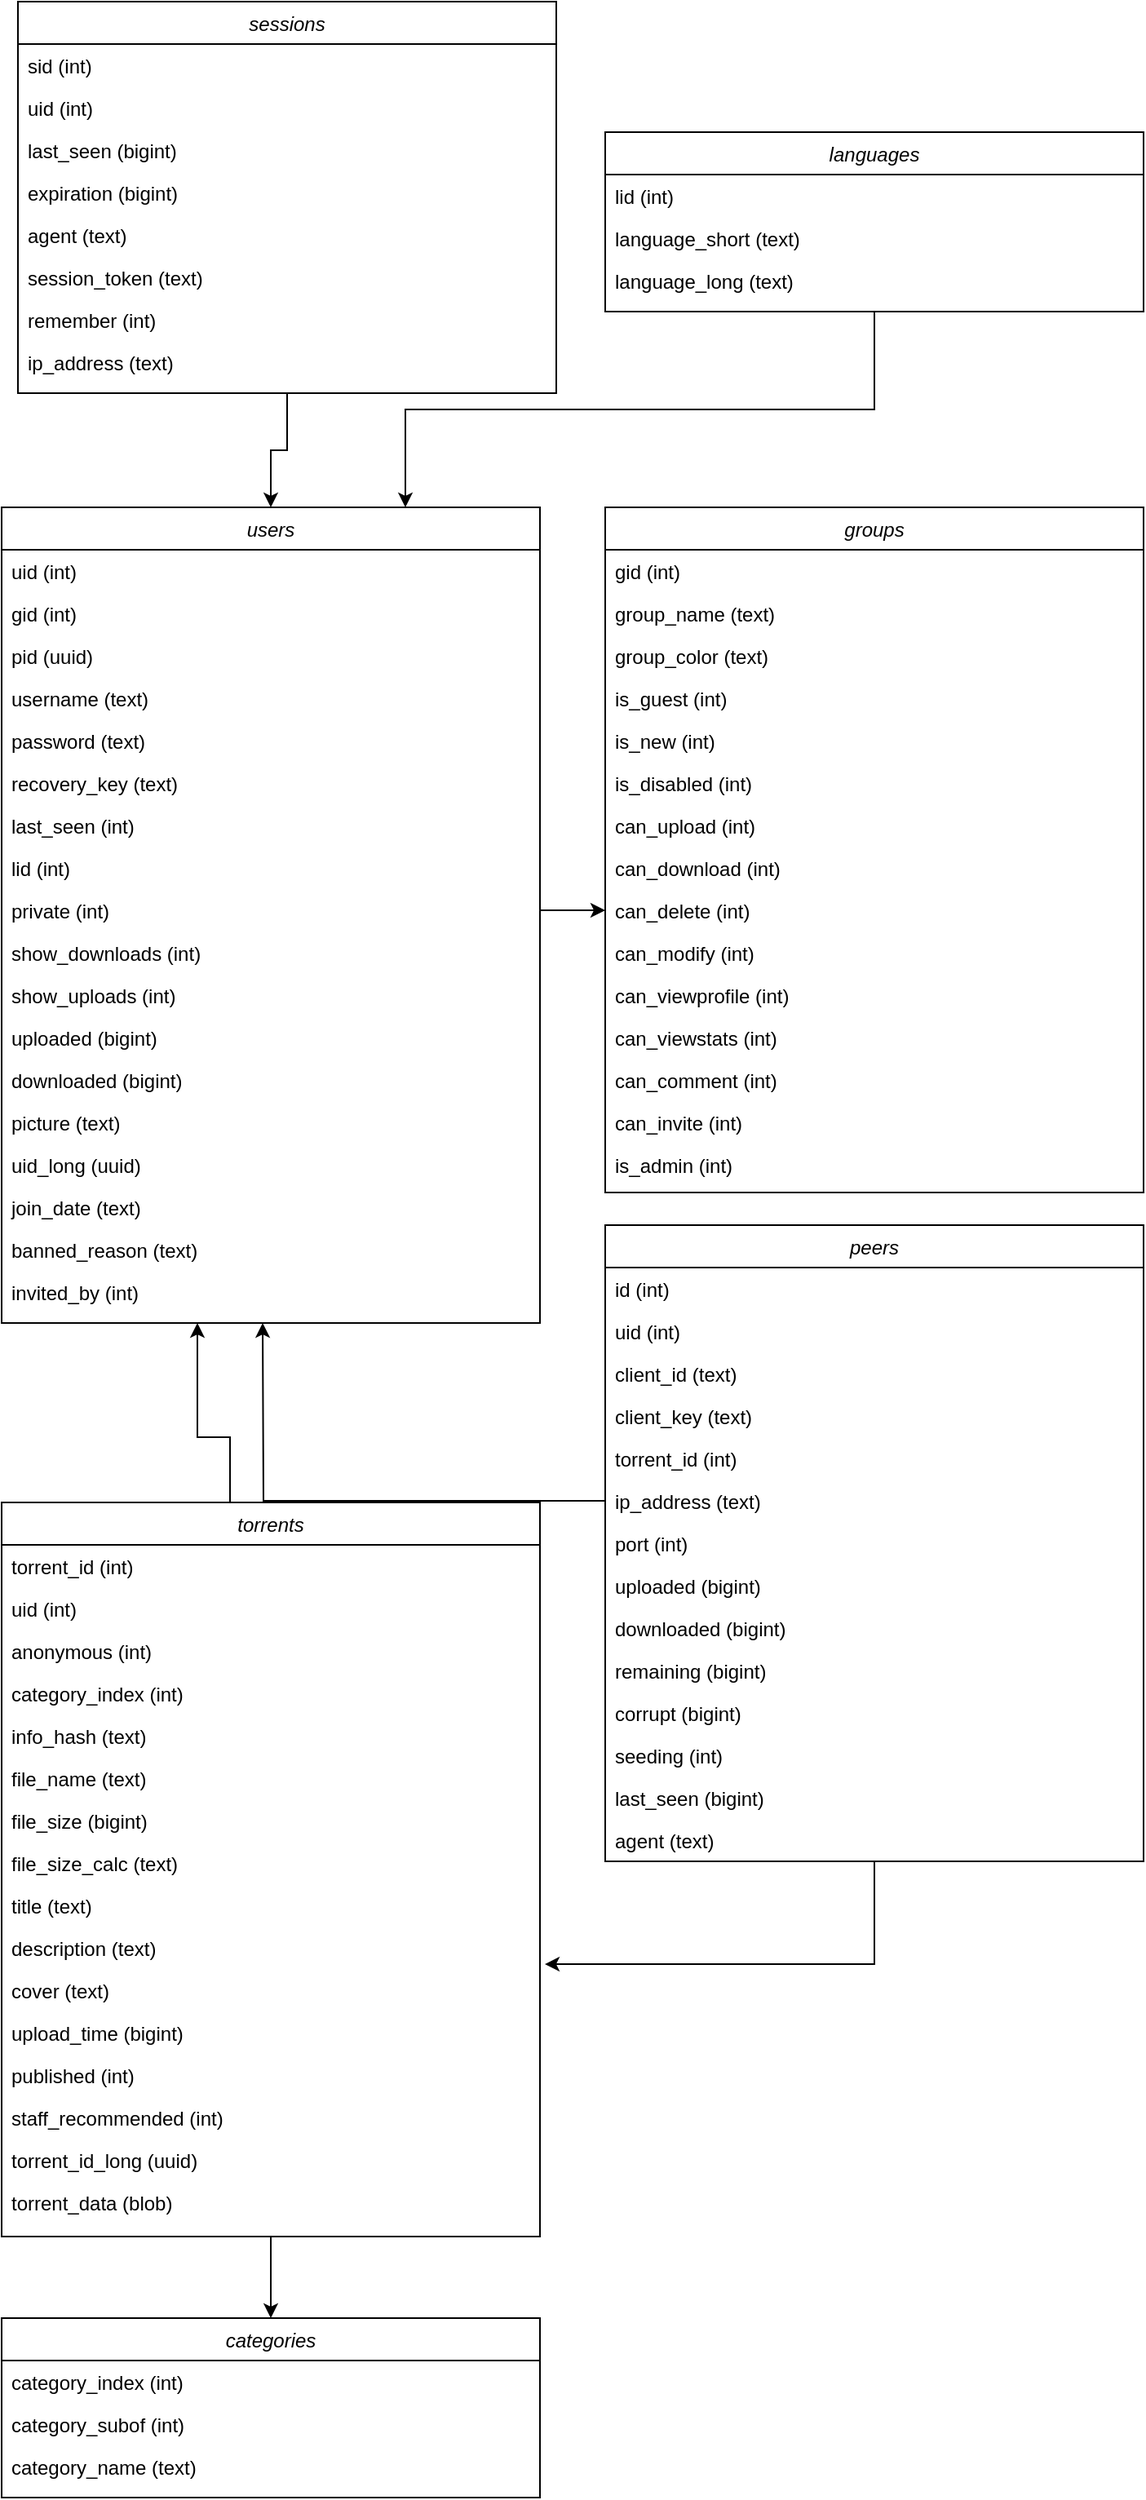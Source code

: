 <mxfile version="21.2.1" type="device">
  <diagram id="C5RBs43oDa-KdzZeNtuy" name="Page-1">
    <mxGraphModel dx="1120" dy="1657" grid="1" gridSize="10" guides="1" tooltips="1" connect="1" arrows="1" fold="1" page="1" pageScale="1" pageWidth="827" pageHeight="1169" math="0" shadow="0">
      <root>
        <mxCell id="WIyWlLk6GJQsqaUBKTNV-0" />
        <mxCell id="WIyWlLk6GJQsqaUBKTNV-1" parent="WIyWlLk6GJQsqaUBKTNV-0" />
        <mxCell id="zkfFHV4jXpPFQw0GAbJ--0" value="users" style="swimlane;fontStyle=2;align=center;verticalAlign=top;childLayout=stackLayout;horizontal=1;startSize=26;horizontalStack=0;resizeParent=1;resizeLast=0;collapsible=1;marginBottom=0;rounded=0;shadow=0;strokeWidth=1;" parent="WIyWlLk6GJQsqaUBKTNV-1" vertex="1">
          <mxGeometry x="40" y="40" width="330" height="500" as="geometry">
            <mxRectangle x="230" y="140" width="160" height="26" as="alternateBounds" />
          </mxGeometry>
        </mxCell>
        <mxCell id="zkfFHV4jXpPFQw0GAbJ--1" value="uid (int)" style="text;align=left;verticalAlign=top;spacingLeft=4;spacingRight=4;overflow=hidden;rotatable=0;points=[[0,0.5],[1,0.5]];portConstraint=eastwest;" parent="zkfFHV4jXpPFQw0GAbJ--0" vertex="1">
          <mxGeometry y="26" width="330" height="26" as="geometry" />
        </mxCell>
        <mxCell id="zkfFHV4jXpPFQw0GAbJ--2" value="gid (int)" style="text;align=left;verticalAlign=top;spacingLeft=4;spacingRight=4;overflow=hidden;rotatable=0;points=[[0,0.5],[1,0.5]];portConstraint=eastwest;rounded=0;shadow=0;html=0;" parent="zkfFHV4jXpPFQw0GAbJ--0" vertex="1">
          <mxGeometry y="52" width="330" height="26" as="geometry" />
        </mxCell>
        <mxCell id="zkfFHV4jXpPFQw0GAbJ--3" value="pid (uuid)" style="text;align=left;verticalAlign=top;spacingLeft=4;spacingRight=4;overflow=hidden;rotatable=0;points=[[0,0.5],[1,0.5]];portConstraint=eastwest;rounded=0;shadow=0;html=0;" parent="zkfFHV4jXpPFQw0GAbJ--0" vertex="1">
          <mxGeometry y="78" width="330" height="26" as="geometry" />
        </mxCell>
        <mxCell id="SfMoC9H2MSU4VZpPLA-y-0" value="username (text)" style="text;align=left;verticalAlign=top;spacingLeft=4;spacingRight=4;overflow=hidden;rotatable=0;points=[[0,0.5],[1,0.5]];portConstraint=eastwest;rounded=0;shadow=0;html=0;" parent="zkfFHV4jXpPFQw0GAbJ--0" vertex="1">
          <mxGeometry y="104" width="330" height="26" as="geometry" />
        </mxCell>
        <mxCell id="SfMoC9H2MSU4VZpPLA-y-1" value="password (text)" style="text;align=left;verticalAlign=top;spacingLeft=4;spacingRight=4;overflow=hidden;rotatable=0;points=[[0,0.5],[1,0.5]];portConstraint=eastwest;rounded=0;shadow=0;html=0;" parent="zkfFHV4jXpPFQw0GAbJ--0" vertex="1">
          <mxGeometry y="130" width="330" height="26" as="geometry" />
        </mxCell>
        <mxCell id="SfMoC9H2MSU4VZpPLA-y-2" value="recovery_key (text)" style="text;align=left;verticalAlign=top;spacingLeft=4;spacingRight=4;overflow=hidden;rotatable=0;points=[[0,0.5],[1,0.5]];portConstraint=eastwest;rounded=0;shadow=0;html=0;" parent="zkfFHV4jXpPFQw0GAbJ--0" vertex="1">
          <mxGeometry y="156" width="330" height="26" as="geometry" />
        </mxCell>
        <mxCell id="SfMoC9H2MSU4VZpPLA-y-4" value="last_seen (int)" style="text;align=left;verticalAlign=top;spacingLeft=4;spacingRight=4;overflow=hidden;rotatable=0;points=[[0,0.5],[1,0.5]];portConstraint=eastwest;rounded=0;shadow=0;html=0;" parent="zkfFHV4jXpPFQw0GAbJ--0" vertex="1">
          <mxGeometry y="182" width="330" height="26" as="geometry" />
        </mxCell>
        <mxCell id="SfMoC9H2MSU4VZpPLA-y-5" value="lid (int)" style="text;align=left;verticalAlign=top;spacingLeft=4;spacingRight=4;overflow=hidden;rotatable=0;points=[[0,0.5],[1,0.5]];portConstraint=eastwest;rounded=0;shadow=0;html=0;" parent="zkfFHV4jXpPFQw0GAbJ--0" vertex="1">
          <mxGeometry y="208" width="330" height="26" as="geometry" />
        </mxCell>
        <mxCell id="SfMoC9H2MSU4VZpPLA-y-6" value="private (int)" style="text;align=left;verticalAlign=top;spacingLeft=4;spacingRight=4;overflow=hidden;rotatable=0;points=[[0,0.5],[1,0.5]];portConstraint=eastwest;rounded=0;shadow=0;html=0;" parent="zkfFHV4jXpPFQw0GAbJ--0" vertex="1">
          <mxGeometry y="234" width="330" height="26" as="geometry" />
        </mxCell>
        <mxCell id="SfMoC9H2MSU4VZpPLA-y-7" value="show_downloads (int)" style="text;align=left;verticalAlign=top;spacingLeft=4;spacingRight=4;overflow=hidden;rotatable=0;points=[[0,0.5],[1,0.5]];portConstraint=eastwest;rounded=0;shadow=0;html=0;" parent="zkfFHV4jXpPFQw0GAbJ--0" vertex="1">
          <mxGeometry y="260" width="330" height="26" as="geometry" />
        </mxCell>
        <mxCell id="SfMoC9H2MSU4VZpPLA-y-8" value="show_uploads (int)" style="text;align=left;verticalAlign=top;spacingLeft=4;spacingRight=4;overflow=hidden;rotatable=0;points=[[0,0.5],[1,0.5]];portConstraint=eastwest;rounded=0;shadow=0;html=0;" parent="zkfFHV4jXpPFQw0GAbJ--0" vertex="1">
          <mxGeometry y="286" width="330" height="26" as="geometry" />
        </mxCell>
        <mxCell id="SfMoC9H2MSU4VZpPLA-y-9" value="uploaded (bigint)" style="text;align=left;verticalAlign=top;spacingLeft=4;spacingRight=4;overflow=hidden;rotatable=0;points=[[0,0.5],[1,0.5]];portConstraint=eastwest;rounded=0;shadow=0;html=0;" parent="zkfFHV4jXpPFQw0GAbJ--0" vertex="1">
          <mxGeometry y="312" width="330" height="26" as="geometry" />
        </mxCell>
        <mxCell id="SfMoC9H2MSU4VZpPLA-y-10" value="downloaded (bigint)" style="text;align=left;verticalAlign=top;spacingLeft=4;spacingRight=4;overflow=hidden;rotatable=0;points=[[0,0.5],[1,0.5]];portConstraint=eastwest;rounded=0;shadow=0;html=0;" parent="zkfFHV4jXpPFQw0GAbJ--0" vertex="1">
          <mxGeometry y="338" width="330" height="26" as="geometry" />
        </mxCell>
        <mxCell id="SfMoC9H2MSU4VZpPLA-y-11" value="picture (text)" style="text;align=left;verticalAlign=top;spacingLeft=4;spacingRight=4;overflow=hidden;rotatable=0;points=[[0,0.5],[1,0.5]];portConstraint=eastwest;rounded=0;shadow=0;html=0;" parent="zkfFHV4jXpPFQw0GAbJ--0" vertex="1">
          <mxGeometry y="364" width="330" height="26" as="geometry" />
        </mxCell>
        <mxCell id="SfMoC9H2MSU4VZpPLA-y-12" value="uid_long (uuid)" style="text;align=left;verticalAlign=top;spacingLeft=4;spacingRight=4;overflow=hidden;rotatable=0;points=[[0,0.5],[1,0.5]];portConstraint=eastwest;rounded=0;shadow=0;html=0;" parent="zkfFHV4jXpPFQw0GAbJ--0" vertex="1">
          <mxGeometry y="390" width="330" height="26" as="geometry" />
        </mxCell>
        <mxCell id="SfMoC9H2MSU4VZpPLA-y-13" value="join_date (text)" style="text;align=left;verticalAlign=top;spacingLeft=4;spacingRight=4;overflow=hidden;rotatable=0;points=[[0,0.5],[1,0.5]];portConstraint=eastwest;rounded=0;shadow=0;html=0;" parent="zkfFHV4jXpPFQw0GAbJ--0" vertex="1">
          <mxGeometry y="416" width="330" height="26" as="geometry" />
        </mxCell>
        <mxCell id="SfMoC9H2MSU4VZpPLA-y-14" value="banned_reason (text)" style="text;align=left;verticalAlign=top;spacingLeft=4;spacingRight=4;overflow=hidden;rotatable=0;points=[[0,0.5],[1,0.5]];portConstraint=eastwest;rounded=0;shadow=0;html=0;" parent="zkfFHV4jXpPFQw0GAbJ--0" vertex="1">
          <mxGeometry y="442" width="330" height="26" as="geometry" />
        </mxCell>
        <mxCell id="SfMoC9H2MSU4VZpPLA-y-48" value="invited_by (int)" style="text;align=left;verticalAlign=top;spacingLeft=4;spacingRight=4;overflow=hidden;rotatable=0;points=[[0,0.5],[1,0.5]];portConstraint=eastwest;rounded=0;shadow=0;html=0;" parent="zkfFHV4jXpPFQw0GAbJ--0" vertex="1">
          <mxGeometry y="468" width="330" height="26" as="geometry" />
        </mxCell>
        <mxCell id="SfMoC9H2MSU4VZpPLA-y-15" value="groups" style="swimlane;fontStyle=2;align=center;verticalAlign=top;childLayout=stackLayout;horizontal=1;startSize=26;horizontalStack=0;resizeParent=1;resizeLast=0;collapsible=1;marginBottom=0;rounded=0;shadow=0;strokeWidth=1;" parent="WIyWlLk6GJQsqaUBKTNV-1" vertex="1">
          <mxGeometry x="410" y="40" width="330" height="420" as="geometry">
            <mxRectangle x="230" y="140" width="160" height="26" as="alternateBounds" />
          </mxGeometry>
        </mxCell>
        <mxCell id="SfMoC9H2MSU4VZpPLA-y-17" value="gid (int)" style="text;align=left;verticalAlign=top;spacingLeft=4;spacingRight=4;overflow=hidden;rotatable=0;points=[[0,0.5],[1,0.5]];portConstraint=eastwest;rounded=0;shadow=0;html=0;" parent="SfMoC9H2MSU4VZpPLA-y-15" vertex="1">
          <mxGeometry y="26" width="330" height="26" as="geometry" />
        </mxCell>
        <mxCell id="SfMoC9H2MSU4VZpPLA-y-33" value="group_name (text)" style="text;align=left;verticalAlign=top;spacingLeft=4;spacingRight=4;overflow=hidden;rotatable=0;points=[[0,0.5],[1,0.5]];portConstraint=eastwest;rounded=0;shadow=0;html=0;" parent="SfMoC9H2MSU4VZpPLA-y-15" vertex="1">
          <mxGeometry y="52" width="330" height="26" as="geometry" />
        </mxCell>
        <mxCell id="SfMoC9H2MSU4VZpPLA-y-34" value="group_color (text)" style="text;align=left;verticalAlign=top;spacingLeft=4;spacingRight=4;overflow=hidden;rotatable=0;points=[[0,0.5],[1,0.5]];portConstraint=eastwest;rounded=0;shadow=0;html=0;" parent="SfMoC9H2MSU4VZpPLA-y-15" vertex="1">
          <mxGeometry y="78" width="330" height="26" as="geometry" />
        </mxCell>
        <mxCell id="SfMoC9H2MSU4VZpPLA-y-35" value="is_guest (int)" style="text;align=left;verticalAlign=top;spacingLeft=4;spacingRight=4;overflow=hidden;rotatable=0;points=[[0,0.5],[1,0.5]];portConstraint=eastwest;rounded=0;shadow=0;html=0;" parent="SfMoC9H2MSU4VZpPLA-y-15" vertex="1">
          <mxGeometry y="104" width="330" height="26" as="geometry" />
        </mxCell>
        <mxCell id="SfMoC9H2MSU4VZpPLA-y-36" value="is_new (int)" style="text;align=left;verticalAlign=top;spacingLeft=4;spacingRight=4;overflow=hidden;rotatable=0;points=[[0,0.5],[1,0.5]];portConstraint=eastwest;rounded=0;shadow=0;html=0;" parent="SfMoC9H2MSU4VZpPLA-y-15" vertex="1">
          <mxGeometry y="130" width="330" height="26" as="geometry" />
        </mxCell>
        <mxCell id="SfMoC9H2MSU4VZpPLA-y-37" value="is_disabled (int)" style="text;align=left;verticalAlign=top;spacingLeft=4;spacingRight=4;overflow=hidden;rotatable=0;points=[[0,0.5],[1,0.5]];portConstraint=eastwest;rounded=0;shadow=0;html=0;" parent="SfMoC9H2MSU4VZpPLA-y-15" vertex="1">
          <mxGeometry y="156" width="330" height="26" as="geometry" />
        </mxCell>
        <mxCell id="SfMoC9H2MSU4VZpPLA-y-38" value="can_upload (int)" style="text;align=left;verticalAlign=top;spacingLeft=4;spacingRight=4;overflow=hidden;rotatable=0;points=[[0,0.5],[1,0.5]];portConstraint=eastwest;rounded=0;shadow=0;html=0;" parent="SfMoC9H2MSU4VZpPLA-y-15" vertex="1">
          <mxGeometry y="182" width="330" height="26" as="geometry" />
        </mxCell>
        <mxCell id="SfMoC9H2MSU4VZpPLA-y-39" value="can_download (int)" style="text;align=left;verticalAlign=top;spacingLeft=4;spacingRight=4;overflow=hidden;rotatable=0;points=[[0,0.5],[1,0.5]];portConstraint=eastwest;rounded=0;shadow=0;html=0;" parent="SfMoC9H2MSU4VZpPLA-y-15" vertex="1">
          <mxGeometry y="208" width="330" height="26" as="geometry" />
        </mxCell>
        <mxCell id="SfMoC9H2MSU4VZpPLA-y-40" value="can_delete (int)" style="text;align=left;verticalAlign=top;spacingLeft=4;spacingRight=4;overflow=hidden;rotatable=0;points=[[0,0.5],[1,0.5]];portConstraint=eastwest;rounded=0;shadow=0;html=0;" parent="SfMoC9H2MSU4VZpPLA-y-15" vertex="1">
          <mxGeometry y="234" width="330" height="26" as="geometry" />
        </mxCell>
        <mxCell id="SfMoC9H2MSU4VZpPLA-y-41" value="can_modify (int)" style="text;align=left;verticalAlign=top;spacingLeft=4;spacingRight=4;overflow=hidden;rotatable=0;points=[[0,0.5],[1,0.5]];portConstraint=eastwest;rounded=0;shadow=0;html=0;" parent="SfMoC9H2MSU4VZpPLA-y-15" vertex="1">
          <mxGeometry y="260" width="330" height="26" as="geometry" />
        </mxCell>
        <mxCell id="SfMoC9H2MSU4VZpPLA-y-42" value="can_viewprofile (int)" style="text;align=left;verticalAlign=top;spacingLeft=4;spacingRight=4;overflow=hidden;rotatable=0;points=[[0,0.5],[1,0.5]];portConstraint=eastwest;rounded=0;shadow=0;html=0;" parent="SfMoC9H2MSU4VZpPLA-y-15" vertex="1">
          <mxGeometry y="286" width="330" height="26" as="geometry" />
        </mxCell>
        <mxCell id="SfMoC9H2MSU4VZpPLA-y-44" value="can_viewstats (int)" style="text;align=left;verticalAlign=top;spacingLeft=4;spacingRight=4;overflow=hidden;rotatable=0;points=[[0,0.5],[1,0.5]];portConstraint=eastwest;rounded=0;shadow=0;html=0;" parent="SfMoC9H2MSU4VZpPLA-y-15" vertex="1">
          <mxGeometry y="312" width="330" height="26" as="geometry" />
        </mxCell>
        <mxCell id="SfMoC9H2MSU4VZpPLA-y-45" value="can_comment (int)" style="text;align=left;verticalAlign=top;spacingLeft=4;spacingRight=4;overflow=hidden;rotatable=0;points=[[0,0.5],[1,0.5]];portConstraint=eastwest;rounded=0;shadow=0;html=0;" parent="SfMoC9H2MSU4VZpPLA-y-15" vertex="1">
          <mxGeometry y="338" width="330" height="26" as="geometry" />
        </mxCell>
        <mxCell id="SfMoC9H2MSU4VZpPLA-y-46" value="can_invite (int)" style="text;align=left;verticalAlign=top;spacingLeft=4;spacingRight=4;overflow=hidden;rotatable=0;points=[[0,0.5],[1,0.5]];portConstraint=eastwest;rounded=0;shadow=0;html=0;" parent="SfMoC9H2MSU4VZpPLA-y-15" vertex="1">
          <mxGeometry y="364" width="330" height="26" as="geometry" />
        </mxCell>
        <mxCell id="PnoC2BJdZa4i3CbZ5pzd-3" value="is_admin (int)" style="text;align=left;verticalAlign=top;spacingLeft=4;spacingRight=4;overflow=hidden;rotatable=0;points=[[0,0.5],[1,0.5]];portConstraint=eastwest;rounded=0;shadow=0;html=0;" parent="SfMoC9H2MSU4VZpPLA-y-15" vertex="1">
          <mxGeometry y="390" width="330" height="26" as="geometry" />
        </mxCell>
        <mxCell id="SfMoC9H2MSU4VZpPLA-y-49" style="edgeStyle=orthogonalEdgeStyle;rounded=0;orthogonalLoop=1;jettySize=auto;html=1;exitX=1;exitY=0.5;exitDx=0;exitDy=0;entryX=0;entryY=0.5;entryDx=0;entryDy=0;" parent="WIyWlLk6GJQsqaUBKTNV-1" source="SfMoC9H2MSU4VZpPLA-y-6" target="SfMoC9H2MSU4VZpPLA-y-40" edge="1">
          <mxGeometry relative="1" as="geometry" />
        </mxCell>
        <mxCell id="SfMoC9H2MSU4VZpPLA-y-84" style="edgeStyle=orthogonalEdgeStyle;rounded=0;orthogonalLoop=1;jettySize=auto;html=1;exitX=0.5;exitY=1;exitDx=0;exitDy=0;entryX=1.009;entryY=-0.115;entryDx=0;entryDy=0;entryPerimeter=0;" parent="WIyWlLk6GJQsqaUBKTNV-1" source="SfMoC9H2MSU4VZpPLA-y-51" target="SfMoC9H2MSU4VZpPLA-y-78" edge="1">
          <mxGeometry relative="1" as="geometry" />
        </mxCell>
        <mxCell id="SfMoC9H2MSU4VZpPLA-y-51" value="peers" style="swimlane;fontStyle=2;align=center;verticalAlign=top;childLayout=stackLayout;horizontal=1;startSize=26;horizontalStack=0;resizeParent=1;resizeLast=0;collapsible=1;marginBottom=0;rounded=0;shadow=0;strokeWidth=1;" parent="WIyWlLk6GJQsqaUBKTNV-1" vertex="1">
          <mxGeometry x="410" y="480" width="330" height="390" as="geometry">
            <mxRectangle x="230" y="140" width="160" height="26" as="alternateBounds" />
          </mxGeometry>
        </mxCell>
        <mxCell id="SfMoC9H2MSU4VZpPLA-y-52" value="id (int)" style="text;align=left;verticalAlign=top;spacingLeft=4;spacingRight=4;overflow=hidden;rotatable=0;points=[[0,0.5],[1,0.5]];portConstraint=eastwest;rounded=0;shadow=0;html=0;" parent="SfMoC9H2MSU4VZpPLA-y-51" vertex="1">
          <mxGeometry y="26" width="330" height="26" as="geometry" />
        </mxCell>
        <mxCell id="SfMoC9H2MSU4VZpPLA-y-53" value="uid (int)" style="text;align=left;verticalAlign=top;spacingLeft=4;spacingRight=4;overflow=hidden;rotatable=0;points=[[0,0.5],[1,0.5]];portConstraint=eastwest;rounded=0;shadow=0;html=0;" parent="SfMoC9H2MSU4VZpPLA-y-51" vertex="1">
          <mxGeometry y="52" width="330" height="26" as="geometry" />
        </mxCell>
        <mxCell id="SfMoC9H2MSU4VZpPLA-y-54" value="client_id (text)" style="text;align=left;verticalAlign=top;spacingLeft=4;spacingRight=4;overflow=hidden;rotatable=0;points=[[0,0.5],[1,0.5]];portConstraint=eastwest;rounded=0;shadow=0;html=0;" parent="SfMoC9H2MSU4VZpPLA-y-51" vertex="1">
          <mxGeometry y="78" width="330" height="26" as="geometry" />
        </mxCell>
        <mxCell id="SfMoC9H2MSU4VZpPLA-y-62" value="client_key (text)" style="text;align=left;verticalAlign=top;spacingLeft=4;spacingRight=4;overflow=hidden;rotatable=0;points=[[0,0.5],[1,0.5]];portConstraint=eastwest;rounded=0;shadow=0;html=0;" parent="SfMoC9H2MSU4VZpPLA-y-51" vertex="1">
          <mxGeometry y="104" width="330" height="26" as="geometry" />
        </mxCell>
        <mxCell id="SfMoC9H2MSU4VZpPLA-y-55" value="torrent_id (int)" style="text;align=left;verticalAlign=top;spacingLeft=4;spacingRight=4;overflow=hidden;rotatable=0;points=[[0,0.5],[1,0.5]];portConstraint=eastwest;rounded=0;shadow=0;html=0;" parent="SfMoC9H2MSU4VZpPLA-y-51" vertex="1">
          <mxGeometry y="130" width="330" height="26" as="geometry" />
        </mxCell>
        <mxCell id="SfMoC9H2MSU4VZpPLA-y-56" value="ip_address (text)" style="text;align=left;verticalAlign=top;spacingLeft=4;spacingRight=4;overflow=hidden;rotatable=0;points=[[0,0.5],[1,0.5]];portConstraint=eastwest;rounded=0;shadow=0;html=0;" parent="SfMoC9H2MSU4VZpPLA-y-51" vertex="1">
          <mxGeometry y="156" width="330" height="26" as="geometry" />
        </mxCell>
        <mxCell id="SfMoC9H2MSU4VZpPLA-y-57" value="port (int)" style="text;align=left;verticalAlign=top;spacingLeft=4;spacingRight=4;overflow=hidden;rotatable=0;points=[[0,0.5],[1,0.5]];portConstraint=eastwest;rounded=0;shadow=0;html=0;" parent="SfMoC9H2MSU4VZpPLA-y-51" vertex="1">
          <mxGeometry y="182" width="330" height="26" as="geometry" />
        </mxCell>
        <mxCell id="SfMoC9H2MSU4VZpPLA-y-58" value="uploaded (bigint)" style="text;align=left;verticalAlign=top;spacingLeft=4;spacingRight=4;overflow=hidden;rotatable=0;points=[[0,0.5],[1,0.5]];portConstraint=eastwest;rounded=0;shadow=0;html=0;" parent="SfMoC9H2MSU4VZpPLA-y-51" vertex="1">
          <mxGeometry y="208" width="330" height="26" as="geometry" />
        </mxCell>
        <mxCell id="SfMoC9H2MSU4VZpPLA-y-59" value="downloaded (bigint)" style="text;align=left;verticalAlign=top;spacingLeft=4;spacingRight=4;overflow=hidden;rotatable=0;points=[[0,0.5],[1,0.5]];portConstraint=eastwest;rounded=0;shadow=0;html=0;" parent="SfMoC9H2MSU4VZpPLA-y-51" vertex="1">
          <mxGeometry y="234" width="330" height="26" as="geometry" />
        </mxCell>
        <mxCell id="SfMoC9H2MSU4VZpPLA-y-60" value="remaining (bigint)" style="text;align=left;verticalAlign=top;spacingLeft=4;spacingRight=4;overflow=hidden;rotatable=0;points=[[0,0.5],[1,0.5]];portConstraint=eastwest;rounded=0;shadow=0;html=0;" parent="SfMoC9H2MSU4VZpPLA-y-51" vertex="1">
          <mxGeometry y="260" width="330" height="26" as="geometry" />
        </mxCell>
        <mxCell id="SfMoC9H2MSU4VZpPLA-y-61" value="corrupt (bigint)" style="text;align=left;verticalAlign=top;spacingLeft=4;spacingRight=4;overflow=hidden;rotatable=0;points=[[0,0.5],[1,0.5]];portConstraint=eastwest;rounded=0;shadow=0;html=0;" parent="SfMoC9H2MSU4VZpPLA-y-51" vertex="1">
          <mxGeometry y="286" width="330" height="26" as="geometry" />
        </mxCell>
        <mxCell id="SfMoC9H2MSU4VZpPLA-y-63" value="seeding (int)" style="text;align=left;verticalAlign=top;spacingLeft=4;spacingRight=4;overflow=hidden;rotatable=0;points=[[0,0.5],[1,0.5]];portConstraint=eastwest;rounded=0;shadow=0;html=0;" parent="SfMoC9H2MSU4VZpPLA-y-51" vertex="1">
          <mxGeometry y="312" width="330" height="26" as="geometry" />
        </mxCell>
        <mxCell id="SfMoC9H2MSU4VZpPLA-y-64" value="last_seen (bigint)" style="text;align=left;verticalAlign=top;spacingLeft=4;spacingRight=4;overflow=hidden;rotatable=0;points=[[0,0.5],[1,0.5]];portConstraint=eastwest;rounded=0;shadow=0;html=0;" parent="SfMoC9H2MSU4VZpPLA-y-51" vertex="1">
          <mxGeometry y="338" width="330" height="26" as="geometry" />
        </mxCell>
        <mxCell id="SfMoC9H2MSU4VZpPLA-y-65" value="agent (text)" style="text;align=left;verticalAlign=top;spacingLeft=4;spacingRight=4;overflow=hidden;rotatable=0;points=[[0,0.5],[1,0.5]];portConstraint=eastwest;rounded=0;shadow=0;html=0;" parent="SfMoC9H2MSU4VZpPLA-y-51" vertex="1">
          <mxGeometry y="364" width="330" height="26" as="geometry" />
        </mxCell>
        <mxCell id="SfMoC9H2MSU4VZpPLA-y-66" style="edgeStyle=orthogonalEdgeStyle;rounded=0;orthogonalLoop=1;jettySize=auto;html=1;exitX=0;exitY=0.5;exitDx=0;exitDy=0;" parent="WIyWlLk6GJQsqaUBKTNV-1" source="SfMoC9H2MSU4VZpPLA-y-56" edge="1">
          <mxGeometry relative="1" as="geometry">
            <mxPoint x="200" y="540" as="targetPoint" />
          </mxGeometry>
        </mxCell>
        <mxCell id="SfMoC9H2MSU4VZpPLA-y-85" style="edgeStyle=orthogonalEdgeStyle;rounded=0;orthogonalLoop=1;jettySize=auto;html=1;exitX=0.5;exitY=0;exitDx=0;exitDy=0;" parent="WIyWlLk6GJQsqaUBKTNV-1" source="SfMoC9H2MSU4VZpPLA-y-67" edge="1">
          <mxGeometry relative="1" as="geometry">
            <mxPoint x="160" y="540" as="targetPoint" />
            <Array as="points">
              <mxPoint x="180" y="650" />
              <mxPoint x="180" y="610" />
              <mxPoint x="160" y="610" />
            </Array>
          </mxGeometry>
        </mxCell>
        <mxCell id="wmzCIy7EBSpWxx1-zJNC-15" style="edgeStyle=orthogonalEdgeStyle;rounded=0;orthogonalLoop=1;jettySize=auto;html=1;exitX=0.5;exitY=1;exitDx=0;exitDy=0;entryX=0.5;entryY=0;entryDx=0;entryDy=0;" parent="WIyWlLk6GJQsqaUBKTNV-1" source="SfMoC9H2MSU4VZpPLA-y-67" target="wmzCIy7EBSpWxx1-zJNC-0" edge="1">
          <mxGeometry relative="1" as="geometry" />
        </mxCell>
        <mxCell id="SfMoC9H2MSU4VZpPLA-y-67" value="torrents" style="swimlane;fontStyle=2;align=center;verticalAlign=top;childLayout=stackLayout;horizontal=1;startSize=26;horizontalStack=0;resizeParent=1;resizeLast=0;collapsible=1;marginBottom=0;rounded=0;shadow=0;strokeWidth=1;" parent="WIyWlLk6GJQsqaUBKTNV-1" vertex="1">
          <mxGeometry x="40" y="650" width="330" height="450" as="geometry">
            <mxRectangle x="230" y="140" width="160" height="26" as="alternateBounds" />
          </mxGeometry>
        </mxCell>
        <mxCell id="SfMoC9H2MSU4VZpPLA-y-68" value="torrent_id (int)" style="text;align=left;verticalAlign=top;spacingLeft=4;spacingRight=4;overflow=hidden;rotatable=0;points=[[0,0.5],[1,0.5]];portConstraint=eastwest;rounded=0;shadow=0;html=0;" parent="SfMoC9H2MSU4VZpPLA-y-67" vertex="1">
          <mxGeometry y="26" width="330" height="26" as="geometry" />
        </mxCell>
        <mxCell id="SfMoC9H2MSU4VZpPLA-y-69" value="uid (int)" style="text;align=left;verticalAlign=top;spacingLeft=4;spacingRight=4;overflow=hidden;rotatable=0;points=[[0,0.5],[1,0.5]];portConstraint=eastwest;rounded=0;shadow=0;html=0;" parent="SfMoC9H2MSU4VZpPLA-y-67" vertex="1">
          <mxGeometry y="52" width="330" height="26" as="geometry" />
        </mxCell>
        <mxCell id="SfMoC9H2MSU4VZpPLA-y-70" value="anonymous (int)" style="text;align=left;verticalAlign=top;spacingLeft=4;spacingRight=4;overflow=hidden;rotatable=0;points=[[0,0.5],[1,0.5]];portConstraint=eastwest;rounded=0;shadow=0;html=0;" parent="SfMoC9H2MSU4VZpPLA-y-67" vertex="1">
          <mxGeometry y="78" width="330" height="26" as="geometry" />
        </mxCell>
        <mxCell id="SfMoC9H2MSU4VZpPLA-y-71" value="category_index (int)" style="text;align=left;verticalAlign=top;spacingLeft=4;spacingRight=4;overflow=hidden;rotatable=0;points=[[0,0.5],[1,0.5]];portConstraint=eastwest;rounded=0;shadow=0;html=0;" parent="SfMoC9H2MSU4VZpPLA-y-67" vertex="1">
          <mxGeometry y="104" width="330" height="26" as="geometry" />
        </mxCell>
        <mxCell id="SfMoC9H2MSU4VZpPLA-y-72" value="info_hash (text)" style="text;align=left;verticalAlign=top;spacingLeft=4;spacingRight=4;overflow=hidden;rotatable=0;points=[[0,0.5],[1,0.5]];portConstraint=eastwest;rounded=0;shadow=0;html=0;" parent="SfMoC9H2MSU4VZpPLA-y-67" vertex="1">
          <mxGeometry y="130" width="330" height="26" as="geometry" />
        </mxCell>
        <mxCell id="SfMoC9H2MSU4VZpPLA-y-73" value="file_name (text)" style="text;align=left;verticalAlign=top;spacingLeft=4;spacingRight=4;overflow=hidden;rotatable=0;points=[[0,0.5],[1,0.5]];portConstraint=eastwest;rounded=0;shadow=0;html=0;" parent="SfMoC9H2MSU4VZpPLA-y-67" vertex="1">
          <mxGeometry y="156" width="330" height="26" as="geometry" />
        </mxCell>
        <mxCell id="SfMoC9H2MSU4VZpPLA-y-74" value="file_size (bigint)" style="text;align=left;verticalAlign=top;spacingLeft=4;spacingRight=4;overflow=hidden;rotatable=0;points=[[0,0.5],[1,0.5]];portConstraint=eastwest;rounded=0;shadow=0;html=0;" parent="SfMoC9H2MSU4VZpPLA-y-67" vertex="1">
          <mxGeometry y="182" width="330" height="26" as="geometry" />
        </mxCell>
        <mxCell id="SfMoC9H2MSU4VZpPLA-y-75" value="file_size_calc (text)" style="text;align=left;verticalAlign=top;spacingLeft=4;spacingRight=4;overflow=hidden;rotatable=0;points=[[0,0.5],[1,0.5]];portConstraint=eastwest;rounded=0;shadow=0;html=0;" parent="SfMoC9H2MSU4VZpPLA-y-67" vertex="1">
          <mxGeometry y="208" width="330" height="26" as="geometry" />
        </mxCell>
        <mxCell id="SfMoC9H2MSU4VZpPLA-y-76" value="title (text)" style="text;align=left;verticalAlign=top;spacingLeft=4;spacingRight=4;overflow=hidden;rotatable=0;points=[[0,0.5],[1,0.5]];portConstraint=eastwest;rounded=0;shadow=0;html=0;" parent="SfMoC9H2MSU4VZpPLA-y-67" vertex="1">
          <mxGeometry y="234" width="330" height="26" as="geometry" />
        </mxCell>
        <mxCell id="SfMoC9H2MSU4VZpPLA-y-77" value="description (text)" style="text;align=left;verticalAlign=top;spacingLeft=4;spacingRight=4;overflow=hidden;rotatable=0;points=[[0,0.5],[1,0.5]];portConstraint=eastwest;rounded=0;shadow=0;html=0;" parent="SfMoC9H2MSU4VZpPLA-y-67" vertex="1">
          <mxGeometry y="260" width="330" height="26" as="geometry" />
        </mxCell>
        <mxCell id="SfMoC9H2MSU4VZpPLA-y-78" value="cover (text)" style="text;align=left;verticalAlign=top;spacingLeft=4;spacingRight=4;overflow=hidden;rotatable=0;points=[[0,0.5],[1,0.5]];portConstraint=eastwest;rounded=0;shadow=0;html=0;" parent="SfMoC9H2MSU4VZpPLA-y-67" vertex="1">
          <mxGeometry y="286" width="330" height="26" as="geometry" />
        </mxCell>
        <mxCell id="SfMoC9H2MSU4VZpPLA-y-79" value="upload_time (bigint)" style="text;align=left;verticalAlign=top;spacingLeft=4;spacingRight=4;overflow=hidden;rotatable=0;points=[[0,0.5],[1,0.5]];portConstraint=eastwest;rounded=0;shadow=0;html=0;" parent="SfMoC9H2MSU4VZpPLA-y-67" vertex="1">
          <mxGeometry y="312" width="330" height="26" as="geometry" />
        </mxCell>
        <mxCell id="SfMoC9H2MSU4VZpPLA-y-80" value="published (int)" style="text;align=left;verticalAlign=top;spacingLeft=4;spacingRight=4;overflow=hidden;rotatable=0;points=[[0,0.5],[1,0.5]];portConstraint=eastwest;rounded=0;shadow=0;html=0;" parent="SfMoC9H2MSU4VZpPLA-y-67" vertex="1">
          <mxGeometry y="338" width="330" height="26" as="geometry" />
        </mxCell>
        <mxCell id="SfMoC9H2MSU4VZpPLA-y-81" value="staff_recommended (int)" style="text;align=left;verticalAlign=top;spacingLeft=4;spacingRight=4;overflow=hidden;rotatable=0;points=[[0,0.5],[1,0.5]];portConstraint=eastwest;rounded=0;shadow=0;html=0;" parent="SfMoC9H2MSU4VZpPLA-y-67" vertex="1">
          <mxGeometry y="364" width="330" height="26" as="geometry" />
        </mxCell>
        <mxCell id="fmjzob-yk59LNjSenwAf-0" value="torrent_id_long (uuid)" style="text;align=left;verticalAlign=top;spacingLeft=4;spacingRight=4;overflow=hidden;rotatable=0;points=[[0,0.5],[1,0.5]];portConstraint=eastwest;rounded=0;shadow=0;html=0;" parent="SfMoC9H2MSU4VZpPLA-y-67" vertex="1">
          <mxGeometry y="390" width="330" height="26" as="geometry" />
        </mxCell>
        <mxCell id="lo0pEEtoGC4aExmpHYp4-1" value="torrent_data (blob)" style="text;align=left;verticalAlign=top;spacingLeft=4;spacingRight=4;overflow=hidden;rotatable=0;points=[[0,0.5],[1,0.5]];portConstraint=eastwest;rounded=0;shadow=0;html=0;" vertex="1" parent="SfMoC9H2MSU4VZpPLA-y-67">
          <mxGeometry y="416" width="330" height="26" as="geometry" />
        </mxCell>
        <mxCell id="opdRylgzdWipIcteTG25-20" style="edgeStyle=orthogonalEdgeStyle;rounded=0;orthogonalLoop=1;jettySize=auto;html=1;entryX=0.5;entryY=0;entryDx=0;entryDy=0;" parent="WIyWlLk6GJQsqaUBKTNV-1" source="opdRylgzdWipIcteTG25-0" target="zkfFHV4jXpPFQw0GAbJ--0" edge="1">
          <mxGeometry relative="1" as="geometry" />
        </mxCell>
        <mxCell id="opdRylgzdWipIcteTG25-0" value="sessions" style="swimlane;fontStyle=2;align=center;verticalAlign=top;childLayout=stackLayout;horizontal=1;startSize=26;horizontalStack=0;resizeParent=1;resizeLast=0;collapsible=1;marginBottom=0;rounded=0;shadow=0;strokeWidth=1;" parent="WIyWlLk6GJQsqaUBKTNV-1" vertex="1">
          <mxGeometry x="50" y="-270" width="330" height="240" as="geometry">
            <mxRectangle x="230" y="140" width="160" height="26" as="alternateBounds" />
          </mxGeometry>
        </mxCell>
        <mxCell id="opdRylgzdWipIcteTG25-1" value="sid (int)" style="text;align=left;verticalAlign=top;spacingLeft=4;spacingRight=4;overflow=hidden;rotatable=0;points=[[0,0.5],[1,0.5]];portConstraint=eastwest;" parent="opdRylgzdWipIcteTG25-0" vertex="1">
          <mxGeometry y="26" width="330" height="26" as="geometry" />
        </mxCell>
        <mxCell id="opdRylgzdWipIcteTG25-2" value="uid (int)" style="text;align=left;verticalAlign=top;spacingLeft=4;spacingRight=4;overflow=hidden;rotatable=0;points=[[0,0.5],[1,0.5]];portConstraint=eastwest;rounded=0;shadow=0;html=0;" parent="opdRylgzdWipIcteTG25-0" vertex="1">
          <mxGeometry y="52" width="330" height="26" as="geometry" />
        </mxCell>
        <mxCell id="opdRylgzdWipIcteTG25-3" value="last_seen (bigint)" style="text;align=left;verticalAlign=top;spacingLeft=4;spacingRight=4;overflow=hidden;rotatable=0;points=[[0,0.5],[1,0.5]];portConstraint=eastwest;rounded=0;shadow=0;html=0;" parent="opdRylgzdWipIcteTG25-0" vertex="1">
          <mxGeometry y="78" width="330" height="26" as="geometry" />
        </mxCell>
        <mxCell id="opdRylgzdWipIcteTG25-4" value="expiration (bigint)" style="text;align=left;verticalAlign=top;spacingLeft=4;spacingRight=4;overflow=hidden;rotatable=0;points=[[0,0.5],[1,0.5]];portConstraint=eastwest;rounded=0;shadow=0;html=0;" parent="opdRylgzdWipIcteTG25-0" vertex="1">
          <mxGeometry y="104" width="330" height="26" as="geometry" />
        </mxCell>
        <mxCell id="opdRylgzdWipIcteTG25-19" value="agent (text)" style="text;align=left;verticalAlign=top;spacingLeft=4;spacingRight=4;overflow=hidden;rotatable=0;points=[[0,0.5],[1,0.5]];portConstraint=eastwest;rounded=0;shadow=0;html=0;" parent="opdRylgzdWipIcteTG25-0" vertex="1">
          <mxGeometry y="130" width="330" height="26" as="geometry" />
        </mxCell>
        <mxCell id="PnoC2BJdZa4i3CbZ5pzd-0" value="session_token (text)" style="text;align=left;verticalAlign=top;spacingLeft=4;spacingRight=4;overflow=hidden;rotatable=0;points=[[0,0.5],[1,0.5]];portConstraint=eastwest;rounded=0;shadow=0;html=0;" parent="opdRylgzdWipIcteTG25-0" vertex="1">
          <mxGeometry y="156" width="330" height="26" as="geometry" />
        </mxCell>
        <mxCell id="PnoC2BJdZa4i3CbZ5pzd-1" value="remember (int)" style="text;align=left;verticalAlign=top;spacingLeft=4;spacingRight=4;overflow=hidden;rotatable=0;points=[[0,0.5],[1,0.5]];portConstraint=eastwest;rounded=0;shadow=0;html=0;" parent="opdRylgzdWipIcteTG25-0" vertex="1">
          <mxGeometry y="182" width="330" height="26" as="geometry" />
        </mxCell>
        <mxCell id="PnoC2BJdZa4i3CbZ5pzd-2" value="ip_address (text)" style="text;align=left;verticalAlign=top;spacingLeft=4;spacingRight=4;overflow=hidden;rotatable=0;points=[[0,0.5],[1,0.5]];portConstraint=eastwest;rounded=0;shadow=0;html=0;" parent="opdRylgzdWipIcteTG25-0" vertex="1">
          <mxGeometry y="208" width="330" height="26" as="geometry" />
        </mxCell>
        <mxCell id="8QYF4sFf4EaJC6h5gwtL-6" style="edgeStyle=orthogonalEdgeStyle;rounded=0;orthogonalLoop=1;jettySize=auto;html=1;exitX=0.5;exitY=1;exitDx=0;exitDy=0;entryX=0.75;entryY=0;entryDx=0;entryDy=0;" parent="WIyWlLk6GJQsqaUBKTNV-1" source="8QYF4sFf4EaJC6h5gwtL-0" target="zkfFHV4jXpPFQw0GAbJ--0" edge="1">
          <mxGeometry relative="1" as="geometry" />
        </mxCell>
        <mxCell id="8QYF4sFf4EaJC6h5gwtL-0" value="languages" style="swimlane;fontStyle=2;align=center;verticalAlign=top;childLayout=stackLayout;horizontal=1;startSize=26;horizontalStack=0;resizeParent=1;resizeLast=0;collapsible=1;marginBottom=0;rounded=0;shadow=0;strokeWidth=1;" parent="WIyWlLk6GJQsqaUBKTNV-1" vertex="1">
          <mxGeometry x="410" y="-190" width="330" height="110" as="geometry">
            <mxRectangle x="230" y="140" width="160" height="26" as="alternateBounds" />
          </mxGeometry>
        </mxCell>
        <mxCell id="8QYF4sFf4EaJC6h5gwtL-1" value="lid (int)" style="text;align=left;verticalAlign=top;spacingLeft=4;spacingRight=4;overflow=hidden;rotatable=0;points=[[0,0.5],[1,0.5]];portConstraint=eastwest;" parent="8QYF4sFf4EaJC6h5gwtL-0" vertex="1">
          <mxGeometry y="26" width="330" height="26" as="geometry" />
        </mxCell>
        <mxCell id="8QYF4sFf4EaJC6h5gwtL-2" value="language_short (text)" style="text;align=left;verticalAlign=top;spacingLeft=4;spacingRight=4;overflow=hidden;rotatable=0;points=[[0,0.5],[1,0.5]];portConstraint=eastwest;rounded=0;shadow=0;html=0;" parent="8QYF4sFf4EaJC6h5gwtL-0" vertex="1">
          <mxGeometry y="52" width="330" height="26" as="geometry" />
        </mxCell>
        <mxCell id="8QYF4sFf4EaJC6h5gwtL-3" value="language_long (text)" style="text;align=left;verticalAlign=top;spacingLeft=4;spacingRight=4;overflow=hidden;rotatable=0;points=[[0,0.5],[1,0.5]];portConstraint=eastwest;rounded=0;shadow=0;html=0;" parent="8QYF4sFf4EaJC6h5gwtL-0" vertex="1">
          <mxGeometry y="78" width="330" height="26" as="geometry" />
        </mxCell>
        <mxCell id="wmzCIy7EBSpWxx1-zJNC-0" value="categories" style="swimlane;fontStyle=2;align=center;verticalAlign=top;childLayout=stackLayout;horizontal=1;startSize=26;horizontalStack=0;resizeParent=1;resizeLast=0;collapsible=1;marginBottom=0;rounded=0;shadow=0;strokeWidth=1;" parent="WIyWlLk6GJQsqaUBKTNV-1" vertex="1">
          <mxGeometry x="40" y="1150" width="330" height="110" as="geometry">
            <mxRectangle x="230" y="140" width="160" height="26" as="alternateBounds" />
          </mxGeometry>
        </mxCell>
        <mxCell id="wmzCIy7EBSpWxx1-zJNC-1" value="category_index (int)" style="text;align=left;verticalAlign=top;spacingLeft=4;spacingRight=4;overflow=hidden;rotatable=0;points=[[0,0.5],[1,0.5]];portConstraint=eastwest;rounded=0;shadow=0;html=0;" parent="wmzCIy7EBSpWxx1-zJNC-0" vertex="1">
          <mxGeometry y="26" width="330" height="26" as="geometry" />
        </mxCell>
        <mxCell id="wmzCIy7EBSpWxx1-zJNC-2" value="category_subof (int)" style="text;align=left;verticalAlign=top;spacingLeft=4;spacingRight=4;overflow=hidden;rotatable=0;points=[[0,0.5],[1,0.5]];portConstraint=eastwest;rounded=0;shadow=0;html=0;" parent="wmzCIy7EBSpWxx1-zJNC-0" vertex="1">
          <mxGeometry y="52" width="330" height="26" as="geometry" />
        </mxCell>
        <mxCell id="wmzCIy7EBSpWxx1-zJNC-3" value="category_name (text)" style="text;align=left;verticalAlign=top;spacingLeft=4;spacingRight=4;overflow=hidden;rotatable=0;points=[[0,0.5],[1,0.5]];portConstraint=eastwest;rounded=0;shadow=0;html=0;" parent="wmzCIy7EBSpWxx1-zJNC-0" vertex="1">
          <mxGeometry y="78" width="330" height="26" as="geometry" />
        </mxCell>
      </root>
    </mxGraphModel>
  </diagram>
</mxfile>
